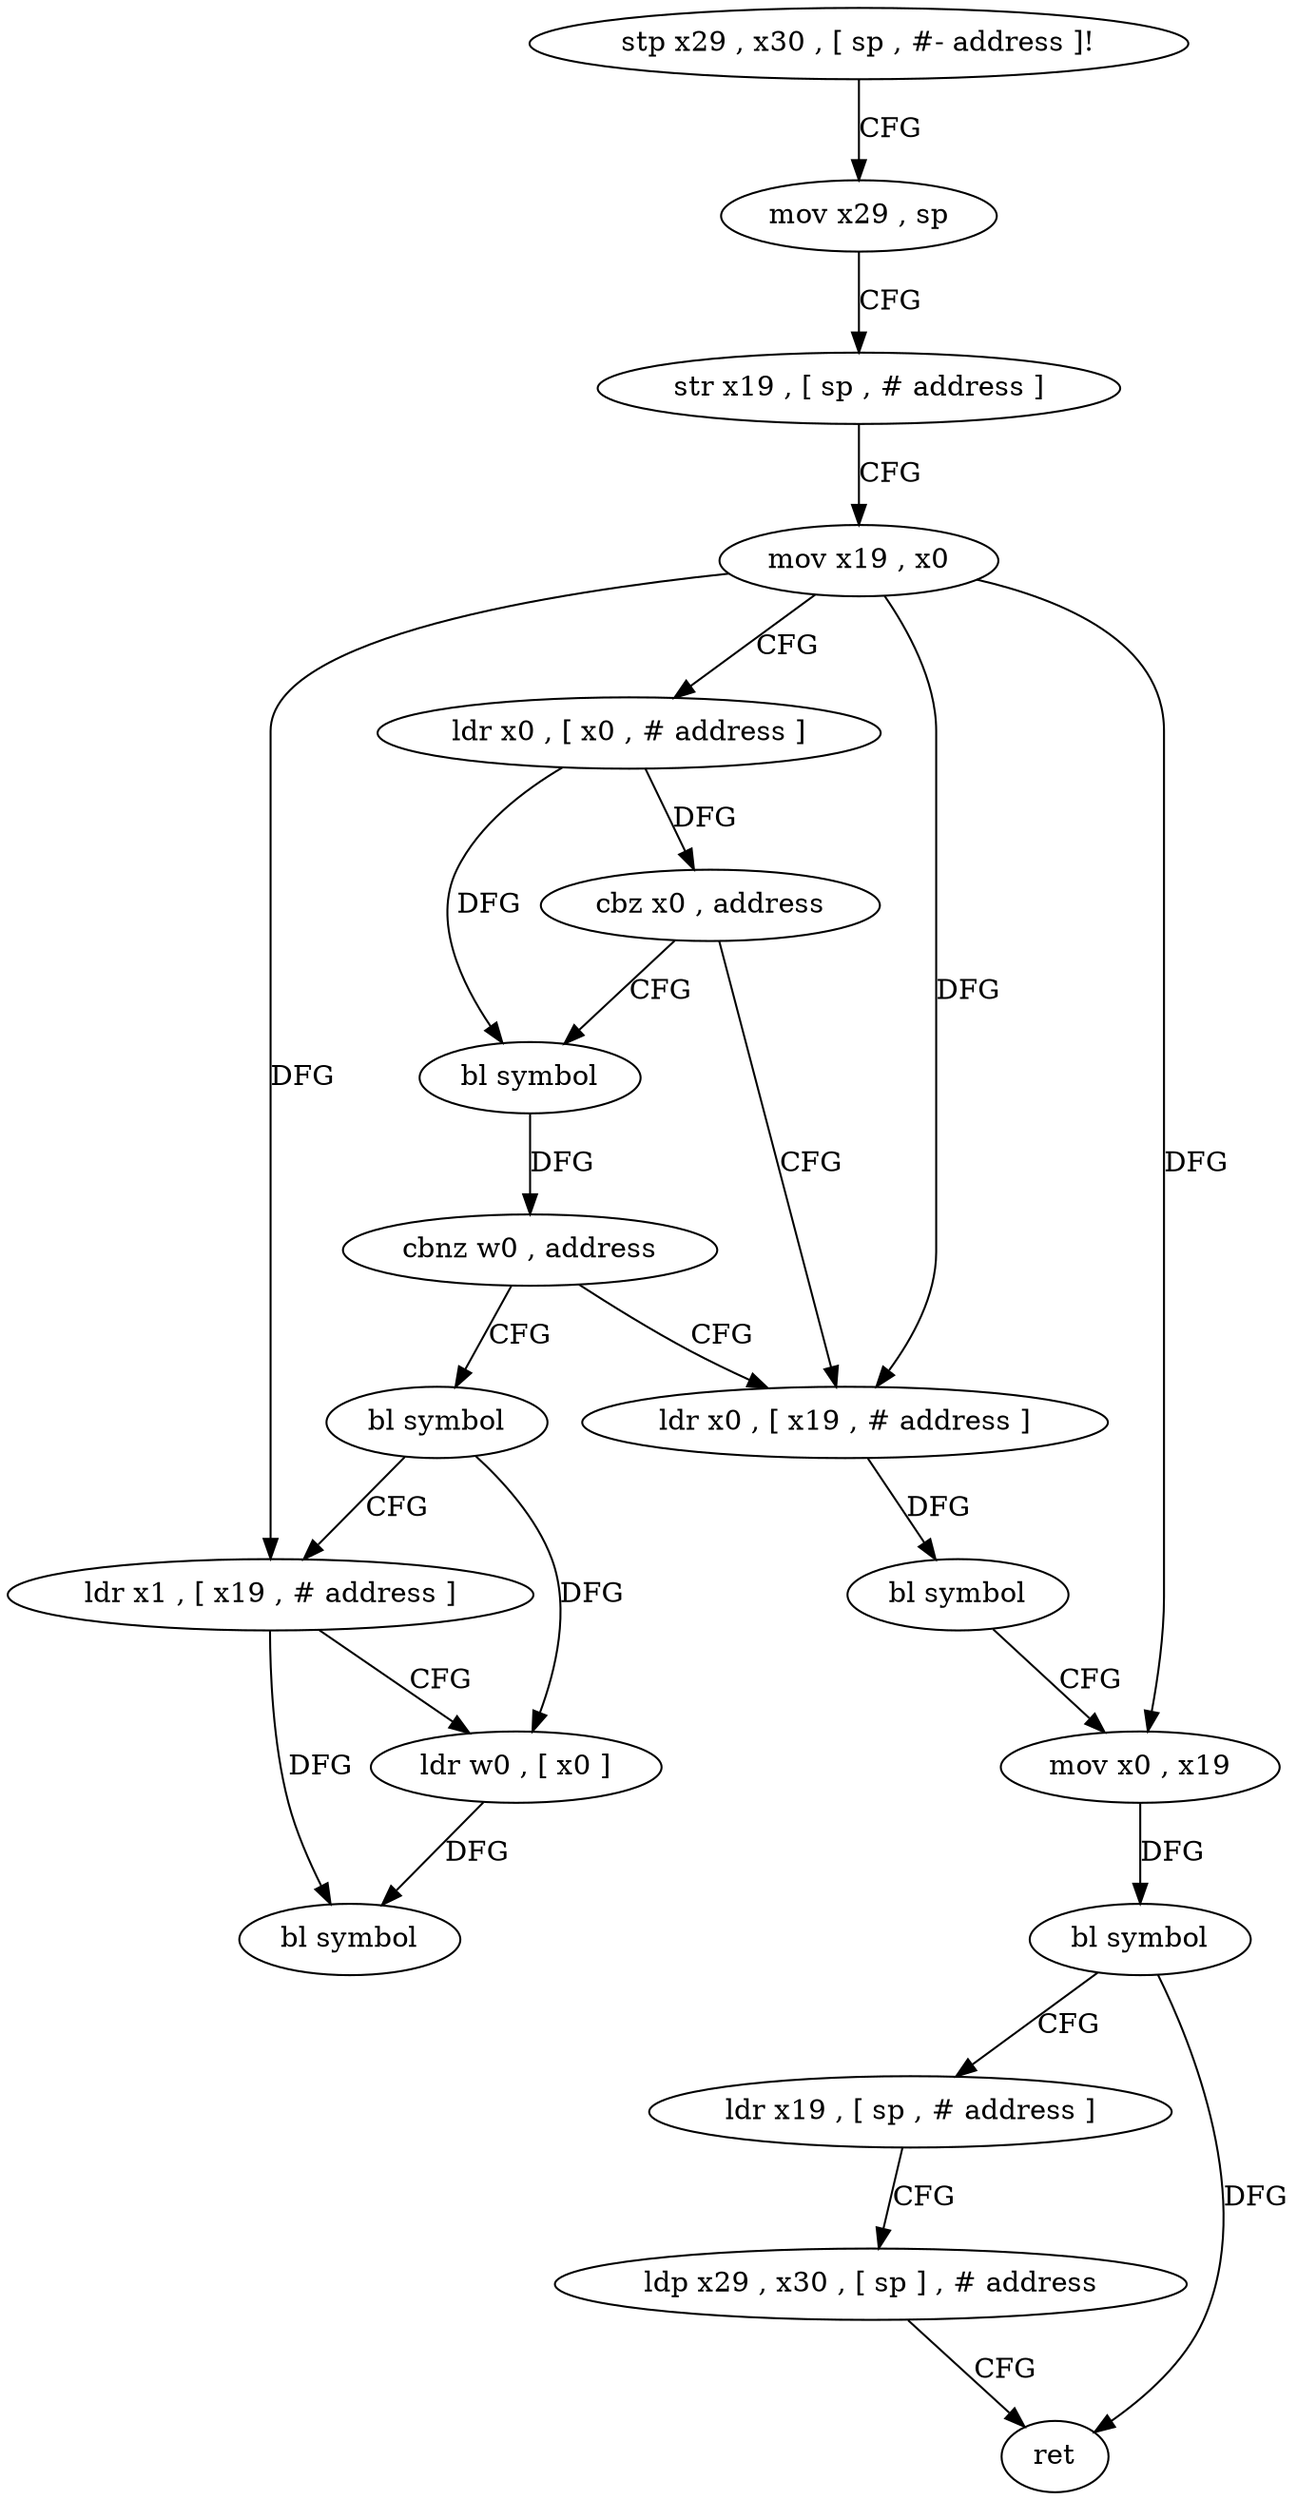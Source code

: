 digraph "func" {
"4235420" [label = "stp x29 , x30 , [ sp , #- address ]!" ]
"4235424" [label = "mov x29 , sp" ]
"4235428" [label = "str x19 , [ sp , # address ]" ]
"4235432" [label = "mov x19 , x0" ]
"4235436" [label = "ldr x0 , [ x0 , # address ]" ]
"4235440" [label = "cbz x0 , address" ]
"4235452" [label = "ldr x0 , [ x19 , # address ]" ]
"4235444" [label = "bl symbol" ]
"4235456" [label = "bl symbol" ]
"4235460" [label = "mov x0 , x19" ]
"4235464" [label = "bl symbol" ]
"4235468" [label = "ldr x19 , [ sp , # address ]" ]
"4235472" [label = "ldp x29 , x30 , [ sp ] , # address" ]
"4235476" [label = "ret" ]
"4235448" [label = "cbnz w0 , address" ]
"4235480" [label = "bl symbol" ]
"4235484" [label = "ldr x1 , [ x19 , # address ]" ]
"4235488" [label = "ldr w0 , [ x0 ]" ]
"4235492" [label = "bl symbol" ]
"4235420" -> "4235424" [ label = "CFG" ]
"4235424" -> "4235428" [ label = "CFG" ]
"4235428" -> "4235432" [ label = "CFG" ]
"4235432" -> "4235436" [ label = "CFG" ]
"4235432" -> "4235452" [ label = "DFG" ]
"4235432" -> "4235460" [ label = "DFG" ]
"4235432" -> "4235484" [ label = "DFG" ]
"4235436" -> "4235440" [ label = "DFG" ]
"4235436" -> "4235444" [ label = "DFG" ]
"4235440" -> "4235452" [ label = "CFG" ]
"4235440" -> "4235444" [ label = "CFG" ]
"4235452" -> "4235456" [ label = "DFG" ]
"4235444" -> "4235448" [ label = "DFG" ]
"4235456" -> "4235460" [ label = "CFG" ]
"4235460" -> "4235464" [ label = "DFG" ]
"4235464" -> "4235468" [ label = "CFG" ]
"4235464" -> "4235476" [ label = "DFG" ]
"4235468" -> "4235472" [ label = "CFG" ]
"4235472" -> "4235476" [ label = "CFG" ]
"4235448" -> "4235480" [ label = "CFG" ]
"4235448" -> "4235452" [ label = "CFG" ]
"4235480" -> "4235484" [ label = "CFG" ]
"4235480" -> "4235488" [ label = "DFG" ]
"4235484" -> "4235488" [ label = "CFG" ]
"4235484" -> "4235492" [ label = "DFG" ]
"4235488" -> "4235492" [ label = "DFG" ]
}
